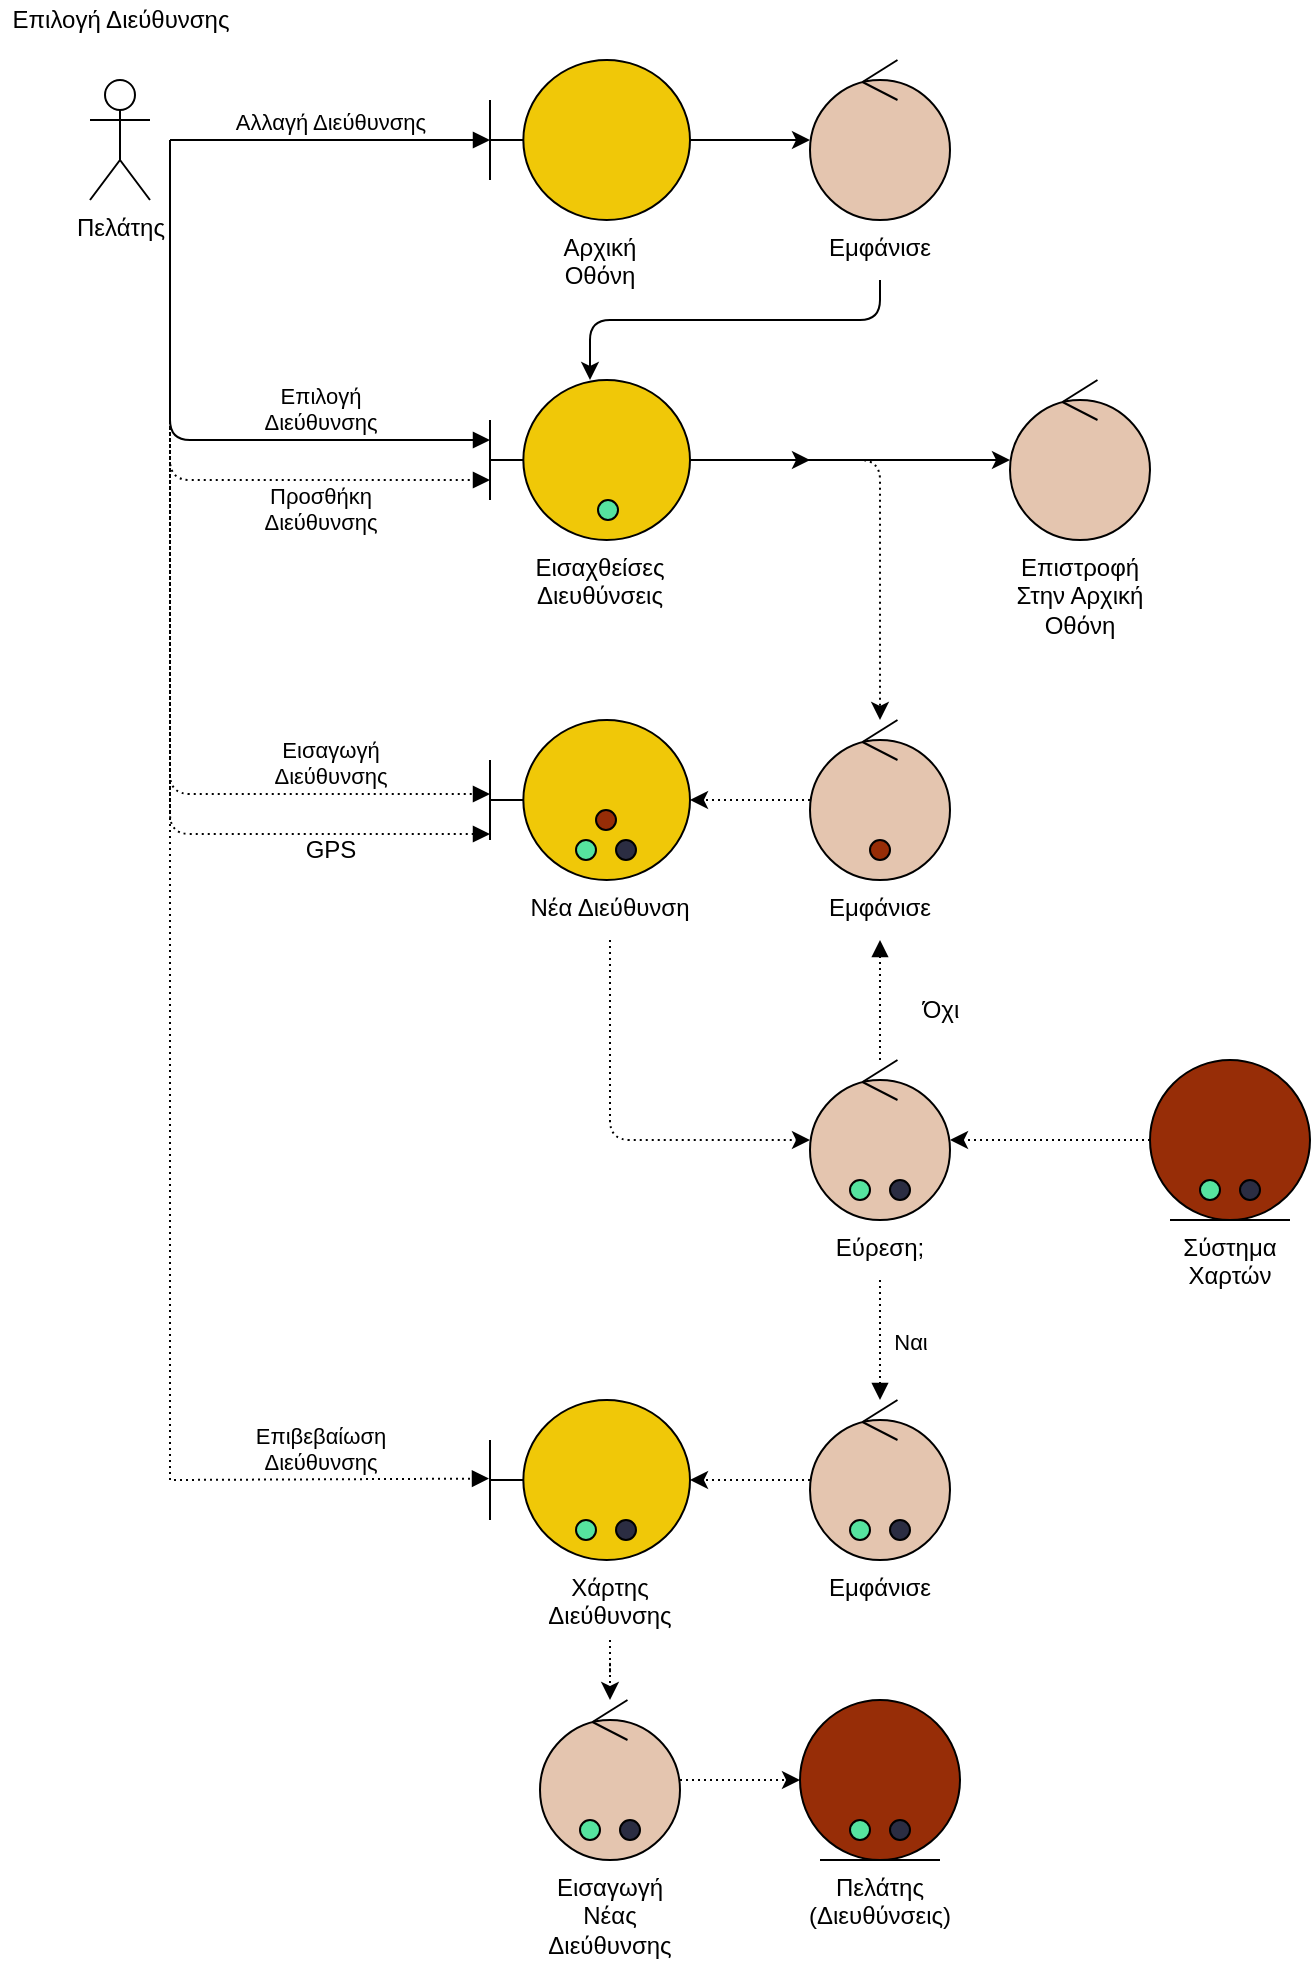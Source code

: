 <mxfile version="18.0.4" type="device"><diagram id="sh6zrlFoDXqszDik7DtE" name="Page-1"><mxGraphModel dx="235" dy="188" grid="1" gridSize="10" guides="1" tooltips="1" connect="1" arrows="1" fold="1" page="1" pageScale="1" pageWidth="850" pageHeight="1100" math="0" shadow="0"><root><mxCell id="0"/><mxCell id="1" parent="0"/><mxCell id="iMoCURkLBMhwjLPHTY4Y-222" value="Πελάτης" style="shape=umlActor;verticalLabelPosition=bottom;verticalAlign=top;html=1;labelBackgroundColor=none;align=center;" parent="1" vertex="1"><mxGeometry x="325" y="430" width="30" height="60" as="geometry"/></mxCell><mxCell id="iMoCURkLBMhwjLPHTY4Y-223" style="edgeStyle=orthogonalEdgeStyle;rounded=0;orthogonalLoop=1;jettySize=auto;html=1;labelBackgroundColor=none;align=center;" parent="1" source="iMoCURkLBMhwjLPHTY4Y-224" target="iMoCURkLBMhwjLPHTY4Y-227" edge="1"><mxGeometry relative="1" as="geometry"/></mxCell><mxCell id="iMoCURkLBMhwjLPHTY4Y-224" value="" style="shape=umlBoundary;whiteSpace=wrap;html=1;labelBackgroundColor=none;align=center;fillColor=#F0C808;" parent="1" vertex="1"><mxGeometry x="525" y="420" width="100" height="80" as="geometry"/></mxCell><mxCell id="iMoCURkLBMhwjLPHTY4Y-225" value="Αλλαγή Διεύθυνσης" style="html=1;verticalAlign=bottom;endArrow=block;rounded=0;labelBackgroundColor=none;align=center;" parent="1" target="iMoCURkLBMhwjLPHTY4Y-224" edge="1"><mxGeometry width="80" relative="1" as="geometry"><mxPoint x="365" y="460" as="sourcePoint"/><mxPoint x="705" y="540" as="targetPoint"/></mxGeometry></mxCell><mxCell id="iMoCURkLBMhwjLPHTY4Y-226" style="edgeStyle=orthogonalEdgeStyle;rounded=1;orthogonalLoop=1;jettySize=auto;html=1;exitX=0.5;exitY=1;exitDx=0;exitDy=0;labelBackgroundColor=none;align=center;" parent="1" source="iMoCURkLBMhwjLPHTY4Y-255" target="iMoCURkLBMhwjLPHTY4Y-230" edge="1"><mxGeometry relative="1" as="geometry"><Array as="points"><mxPoint x="720" y="550"/><mxPoint x="575" y="550"/></Array></mxGeometry></mxCell><mxCell id="iMoCURkLBMhwjLPHTY4Y-227" value="" style="ellipse;shape=umlControl;whiteSpace=wrap;html=1;labelBackgroundColor=none;align=center;fillColor=#E4C5AF;" parent="1" vertex="1"><mxGeometry x="685" y="420" width="70" height="80" as="geometry"/></mxCell><mxCell id="iMoCURkLBMhwjLPHTY4Y-228" style="edgeStyle=orthogonalEdgeStyle;rounded=0;orthogonalLoop=1;jettySize=auto;html=1;fillColor=#e51400;strokeColor=#000000;labelBackgroundColor=none;align=center;dashed=1;dashPattern=1 2;" parent="1" edge="1"><mxGeometry relative="1" as="geometry"><mxPoint x="625" y="620" as="sourcePoint"/><mxPoint x="685" y="620" as="targetPoint"/></mxGeometry></mxCell><mxCell id="iMoCURkLBMhwjLPHTY4Y-229" value="" style="edgeStyle=orthogonalEdgeStyle;rounded=1;orthogonalLoop=1;jettySize=auto;html=1;endArrow=classic;endFill=1;" parent="1" source="iMoCURkLBMhwjLPHTY4Y-230" target="iMoCURkLBMhwjLPHTY4Y-272" edge="1"><mxGeometry relative="1" as="geometry"><mxPoint x="685" y="620" as="targetPoint"/></mxGeometry></mxCell><mxCell id="iMoCURkLBMhwjLPHTY4Y-230" value="" style="shape=umlBoundary;whiteSpace=wrap;html=1;labelBackgroundColor=none;align=center;fillColor=#F0C808;" parent="1" vertex="1"><mxGeometry x="525" y="580" width="100" height="80" as="geometry"/></mxCell><mxCell id="iMoCURkLBMhwjLPHTY4Y-231" value="Επιλογή &lt;br&gt;Διεύθυνσης" style="html=1;verticalAlign=bottom;endArrow=block;rounded=1;labelBackgroundColor=none;align=center;" parent="1" edge="1"><mxGeometry x="0.452" width="80" relative="1" as="geometry"><mxPoint x="365" y="460" as="sourcePoint"/><mxPoint x="525" y="610" as="targetPoint"/><Array as="points"><mxPoint x="365" y="610"/></Array><mxPoint as="offset"/></mxGeometry></mxCell><mxCell id="iMoCURkLBMhwjLPHTY4Y-232" style="edgeStyle=orthogonalEdgeStyle;rounded=1;orthogonalLoop=1;jettySize=auto;html=1;fillColor=#e51400;strokeColor=#000000;labelBackgroundColor=none;align=center;dashed=1;dashPattern=1 2;" parent="1" source="iMoCURkLBMhwjLPHTY4Y-230" target="iMoCURkLBMhwjLPHTY4Y-247" edge="1"><mxGeometry relative="1" as="geometry"><Array as="points"/><mxPoint x="720" y="710" as="sourcePoint"/></mxGeometry></mxCell><mxCell id="iMoCURkLBMhwjLPHTY4Y-235" value="Προσθήκη&lt;br&gt;Διεύθυνσης" style="html=1;verticalAlign=bottom;endArrow=block;rounded=1;fillColor=#e51400;strokeColor=#000000;labelBackgroundColor=none;align=center;dashed=1;dashPattern=1 2;" parent="1" edge="1"><mxGeometry x="0.485" y="-30" width="80" relative="1" as="geometry"><mxPoint x="365" y="460" as="sourcePoint"/><mxPoint x="525" y="630" as="targetPoint"/><Array as="points"><mxPoint x="365" y="630"/></Array><mxPoint as="offset"/></mxGeometry></mxCell><mxCell id="iMoCURkLBMhwjLPHTY4Y-236" style="edgeStyle=orthogonalEdgeStyle;orthogonalLoop=1;jettySize=auto;html=1;fillColor=#0050ef;strokeColor=#000000;labelBackgroundColor=none;exitX=0.5;exitY=1;exitDx=0;exitDy=0;align=center;dashed=1;dashPattern=1 2;rounded=1;" parent="1" source="iMoCURkLBMhwjLPHTY4Y-258" target="iMoCURkLBMhwjLPHTY4Y-241" edge="1"><mxGeometry relative="1" as="geometry"><Array as="points"><mxPoint x="585" y="960"/></Array></mxGeometry></mxCell><mxCell id="iMoCURkLBMhwjLPHTY4Y-237" value="" style="shape=umlBoundary;whiteSpace=wrap;html=1;fillColor=#F0C808;fontColor=#ffffff;strokeColor=#000000;labelBackgroundColor=none;align=center;" parent="1" vertex="1"><mxGeometry x="525" y="750" width="100" height="80" as="geometry"/></mxCell><mxCell id="iMoCURkLBMhwjLPHTY4Y-238" value="Εισαγωγή&lt;br&gt;Διεύθυνσης" style="html=1;verticalAlign=bottom;endArrow=block;rounded=1;fillColor=#e51400;strokeColor=#000000;labelBackgroundColor=none;align=center;dashed=1;dashPattern=1 2;" parent="1" edge="1"><mxGeometry x="0.573" width="80" relative="1" as="geometry"><mxPoint x="365" y="570" as="sourcePoint"/><mxPoint x="525" y="787" as="targetPoint"/><Array as="points"><mxPoint x="365" y="787"/></Array><mxPoint as="offset"/></mxGeometry></mxCell><mxCell id="iMoCURkLBMhwjLPHTY4Y-239" value="" style="shape=umlBoundary;whiteSpace=wrap;html=1;fillColor=#F0C808;fontColor=#ffffff;strokeColor=#000000;labelBackgroundColor=none;align=center;" parent="1" vertex="1"><mxGeometry x="525" y="1090" width="100" height="80" as="geometry"/></mxCell><mxCell id="iMoCURkLBMhwjLPHTY4Y-240" style="edgeStyle=orthogonalEdgeStyle;rounded=0;orthogonalLoop=1;jettySize=auto;html=1;fillColor=#e51400;strokeColor=#000000;labelBackgroundColor=none;align=center;dashed=1;dashPattern=1 2;" parent="1" source="iMoCURkLBMhwjLPHTY4Y-244" target="iMoCURkLBMhwjLPHTY4Y-241" edge="1"><mxGeometry relative="1" as="geometry"/></mxCell><mxCell id="iMoCURkLBMhwjLPHTY4Y-241" value="" style="ellipse;shape=umlControl;whiteSpace=wrap;html=1;fillColor=#E4C5AF;fontColor=#ffffff;strokeColor=#000000;labelBackgroundColor=none;align=center;" parent="1" vertex="1"><mxGeometry x="685" y="920" width="70" height="80" as="geometry"/></mxCell><mxCell id="iMoCURkLBMhwjLPHTY4Y-242" style="edgeStyle=orthogonalEdgeStyle;rounded=0;orthogonalLoop=1;jettySize=auto;html=1;fillColor=#e51400;strokeColor=#000000;labelBackgroundColor=none;align=center;dashed=1;dashPattern=1 2;" parent="1" source="iMoCURkLBMhwjLPHTY4Y-243" target="iMoCURkLBMhwjLPHTY4Y-239" edge="1"><mxGeometry relative="1" as="geometry"/></mxCell><mxCell id="iMoCURkLBMhwjLPHTY4Y-243" value="" style="ellipse;shape=umlControl;whiteSpace=wrap;html=1;fillColor=#E4C5AF;fontColor=#ffffff;strokeColor=#000000;labelBackgroundColor=none;align=center;" parent="1" vertex="1"><mxGeometry x="685" y="1090" width="70" height="80" as="geometry"/></mxCell><mxCell id="iMoCURkLBMhwjLPHTY4Y-244" value="" style="ellipse;shape=umlEntity;whiteSpace=wrap;html=1;fillColor=#972D07;fontColor=#ffffff;strokeColor=#000000;labelBackgroundColor=none;align=center;" parent="1" vertex="1"><mxGeometry x="855" y="920" width="80" height="80" as="geometry"/></mxCell><mxCell id="iMoCURkLBMhwjLPHTY4Y-245" value="Ναι" style="html=1;verticalAlign=bottom;endArrow=block;rounded=0;fillColor=#e51400;strokeColor=#000000;labelBackgroundColor=none;exitX=0.5;exitY=1;exitDx=0;exitDy=0;align=center;dashed=1;dashPattern=1 2;" parent="1" source="iMoCURkLBMhwjLPHTY4Y-261" target="iMoCURkLBMhwjLPHTY4Y-243" edge="1"><mxGeometry x="0.333" y="15" width="80" relative="1" as="geometry"><mxPoint x="745" y="940" as="sourcePoint"/><mxPoint x="675" y="990" as="targetPoint"/><mxPoint as="offset"/></mxGeometry></mxCell><mxCell id="iMoCURkLBMhwjLPHTY4Y-246" style="edgeStyle=orthogonalEdgeStyle;rounded=0;orthogonalLoop=1;jettySize=auto;html=1;fillColor=#e3c800;strokeColor=#000000;labelBackgroundColor=none;align=center;dashed=1;dashPattern=1 2;" parent="1" source="iMoCURkLBMhwjLPHTY4Y-247" target="iMoCURkLBMhwjLPHTY4Y-237" edge="1"><mxGeometry relative="1" as="geometry"/></mxCell><mxCell id="iMoCURkLBMhwjLPHTY4Y-247" value="" style="ellipse;shape=umlControl;whiteSpace=wrap;html=1;fillColor=#E4C5AF;fontColor=#000000;strokeColor=#000000;labelBackgroundColor=none;align=center;" parent="1" vertex="1"><mxGeometry x="685" y="750" width="70" height="80" as="geometry"/></mxCell><mxCell id="iMoCURkLBMhwjLPHTY4Y-248" value="" style="html=1;verticalAlign=bottom;endArrow=block;rounded=0;fillColor=#f0a30a;strokeColor=#000000;labelBackgroundColor=none;align=center;entryX=0.5;entryY=1;entryDx=0;entryDy=0;dashed=1;dashPattern=1 2;" parent="1" source="iMoCURkLBMhwjLPHTY4Y-241" target="iMoCURkLBMhwjLPHTY4Y-259" edge="1"><mxGeometry x="-0.667" y="-30" width="80" relative="1" as="geometry"><mxPoint x="792.79" y="894.83" as="sourcePoint"/><mxPoint x="767.365" y="945.27" as="targetPoint"/><mxPoint as="offset"/></mxGeometry></mxCell><mxCell id="iMoCURkLBMhwjLPHTY4Y-249" value="Επιβεβαίωση &lt;br&gt;Διεύθυνσης" style="html=1;verticalAlign=bottom;endArrow=block;rounded=0;fillColor=#e51400;strokeColor=#000000;entryX=-0.005;entryY=0.491;entryDx=0;entryDy=0;entryPerimeter=0;labelBackgroundColor=none;align=center;dashed=1;dashPattern=1 2;" parent="1" target="iMoCURkLBMhwjLPHTY4Y-239" edge="1"><mxGeometry x="0.751" width="80" relative="1" as="geometry"><mxPoint x="365" y="610" as="sourcePoint"/><mxPoint x="515" y="1090" as="targetPoint"/><Array as="points"><mxPoint x="365" y="1130"/></Array><mxPoint as="offset"/></mxGeometry></mxCell><mxCell id="iMoCURkLBMhwjLPHTY4Y-250" value="" style="html=1;verticalAlign=bottom;endArrow=block;rounded=1;fillColor=#0050ef;strokeColor=#000000;labelBackgroundColor=none;align=center;dashed=1;dashPattern=1 2;" parent="1" edge="1"><mxGeometry x="0.572" y="-3" width="80" relative="1" as="geometry"><mxPoint x="365" y="570" as="sourcePoint"/><mxPoint x="525" y="807" as="targetPoint"/><Array as="points"><mxPoint x="365" y="807"/></Array><mxPoint as="offset"/></mxGeometry></mxCell><mxCell id="iMoCURkLBMhwjLPHTY4Y-253" value="Επιλογή Διεύθυνσης" style="text;html=1;align=center;verticalAlign=middle;resizable=0;points=[];autosize=1;strokeColor=none;fillColor=none;labelBackgroundColor=none;" parent="1" vertex="1"><mxGeometry x="280" y="390" width="120" height="20" as="geometry"/></mxCell><mxCell id="iMoCURkLBMhwjLPHTY4Y-254" value="&lt;meta charset=&quot;utf-8&quot;&gt;&lt;span style=&quot;color: rgb(0, 0, 0); font-family: helvetica; font-size: 12px; font-style: normal; font-weight: 400; letter-spacing: normal; text-indent: 0px; text-transform: none; word-spacing: 0px; display: inline; float: none;&quot;&gt;Αρχική&lt;/span&gt;&lt;br style=&quot;color: rgb(0, 0, 0); font-family: helvetica; font-size: 12px; font-style: normal; font-weight: 400; letter-spacing: normal; text-indent: 0px; text-transform: none; word-spacing: 0px;&quot;&gt;&lt;span style=&quot;color: rgb(0, 0, 0); font-family: helvetica; font-size: 12px; font-style: normal; font-weight: 400; letter-spacing: normal; text-indent: 0px; text-transform: none; word-spacing: 0px; display: inline; float: none;&quot;&gt;Οθόνη&lt;/span&gt;" style="text;whiteSpace=wrap;html=1;align=center;labelBackgroundColor=none;" parent="1" vertex="1"><mxGeometry x="545" y="500" width="70" height="40" as="geometry"/></mxCell><mxCell id="iMoCURkLBMhwjLPHTY4Y-255" value="&lt;meta charset=&quot;utf-8&quot;&gt;&lt;span style=&quot;color: rgb(0, 0, 0); font-family: helvetica; font-size: 12px; font-style: normal; font-weight: 400; letter-spacing: normal; text-indent: 0px; text-transform: none; word-spacing: 0px; display: inline; float: none;&quot;&gt;Εμφάνισε&lt;/span&gt;" style="text;whiteSpace=wrap;html=1;align=center;labelBackgroundColor=none;" parent="1" vertex="1"><mxGeometry x="680" y="500" width="80" height="30" as="geometry"/></mxCell><mxCell id="iMoCURkLBMhwjLPHTY4Y-256" value="&lt;meta charset=&quot;utf-8&quot;&gt;&lt;span style=&quot;color: rgb(0, 0, 0); font-family: helvetica; font-size: 12px; font-style: normal; font-weight: 400; letter-spacing: normal; text-indent: 0px; text-transform: none; word-spacing: 0px; display: inline; float: none;&quot;&gt;Εισαχθείσες&lt;/span&gt;&lt;br style=&quot;color: rgb(0, 0, 0); font-family: helvetica; font-size: 12px; font-style: normal; font-weight: 400; letter-spacing: normal; text-indent: 0px; text-transform: none; word-spacing: 0px;&quot;&gt;&lt;span style=&quot;color: rgb(0, 0, 0); font-family: helvetica; font-size: 12px; font-style: normal; font-weight: 400; letter-spacing: normal; text-indent: 0px; text-transform: none; word-spacing: 0px; display: inline; float: none;&quot;&gt;Διευθύνσεις&lt;/span&gt;" style="text;whiteSpace=wrap;html=1;labelBackgroundColor=none;align=center;" parent="1" vertex="1"><mxGeometry x="530" y="660" width="100" height="40" as="geometry"/></mxCell><mxCell id="iMoCURkLBMhwjLPHTY4Y-258" value="&lt;meta charset=&quot;utf-8&quot;&gt;&lt;span style=&quot;font-family: helvetica; font-size: 12px; font-style: normal; font-weight: 400; letter-spacing: normal; text-indent: 0px; text-transform: none; word-spacing: 0px; display: inline; float: none;&quot;&gt;Νέα Διεύθυνση&lt;/span&gt;" style="text;whiteSpace=wrap;html=1;fontColor=#000000;align=center;labelBackgroundColor=none;" parent="1" vertex="1"><mxGeometry x="530" y="830" width="110" height="30" as="geometry"/></mxCell><mxCell id="iMoCURkLBMhwjLPHTY4Y-259" value="&lt;meta charset=&quot;utf-8&quot;&gt;&lt;span style=&quot;color: rgb(0, 0, 0); font-family: helvetica; font-size: 12px; font-style: normal; font-weight: 400; letter-spacing: normal; text-indent: 0px; text-transform: none; word-spacing: 0px; display: inline; float: none;&quot;&gt;Εμφάνισε&lt;/span&gt;" style="text;whiteSpace=wrap;html=1;fontColor=#000000;labelBackgroundColor=none;align=center;" parent="1" vertex="1"><mxGeometry x="680" y="830" width="80" height="30" as="geometry"/></mxCell><mxCell id="iMoCURkLBMhwjLPHTY4Y-260" value="&lt;meta charset=&quot;utf-8&quot;&gt;&lt;span style=&quot;font-family: helvetica; font-size: 12px; font-style: normal; font-weight: 400; letter-spacing: normal; text-indent: 0px; text-transform: none; word-spacing: 0px; display: inline; float: none;&quot;&gt;Σύστημα&lt;/span&gt;&lt;br style=&quot;font-family: helvetica; font-size: 12px; font-style: normal; font-weight: 400; letter-spacing: normal; text-indent: 0px; text-transform: none; word-spacing: 0px;&quot;&gt;&lt;span style=&quot;font-family: helvetica; font-size: 12px; font-style: normal; font-weight: 400; letter-spacing: normal; text-indent: 0px; text-transform: none; word-spacing: 0px; display: inline; float: none;&quot;&gt;Χαρτών&lt;/span&gt;" style="text;whiteSpace=wrap;html=1;fontColor=#000000;align=center;labelBackgroundColor=none;" parent="1" vertex="1"><mxGeometry x="855" y="1000" width="80" height="40" as="geometry"/></mxCell><mxCell id="iMoCURkLBMhwjLPHTY4Y-261" value="&lt;meta charset=&quot;utf-8&quot;&gt;&lt;span style=&quot;font-family: helvetica; font-size: 12px; font-style: normal; font-weight: 400; letter-spacing: normal; text-indent: 0px; text-transform: none; word-spacing: 0px; display: inline; float: none;&quot;&gt;Εύρεση;&lt;/span&gt;" style="text;whiteSpace=wrap;html=1;fontColor=#000000;align=center;labelBackgroundColor=none;" parent="1" vertex="1"><mxGeometry x="685" y="1000" width="70" height="30" as="geometry"/></mxCell><mxCell id="iMoCURkLBMhwjLPHTY4Y-263" style="edgeStyle=orthogonalEdgeStyle;rounded=1;orthogonalLoop=1;jettySize=auto;html=1;endArrow=classic;endFill=1;dashed=1;dashPattern=1 2;" parent="1" source="iMoCURkLBMhwjLPHTY4Y-264" target="iMoCURkLBMhwjLPHTY4Y-270" edge="1"><mxGeometry relative="1" as="geometry"/></mxCell><mxCell id="iMoCURkLBMhwjLPHTY4Y-264" value="&lt;meta charset=&quot;utf-8&quot;&gt;&lt;span style=&quot;font-family: helvetica; font-size: 12px; font-style: normal; font-weight: 400; letter-spacing: normal; text-indent: 0px; text-transform: none; word-spacing: 0px; display: inline; float: none;&quot;&gt;Χάρτης&lt;/span&gt;&lt;br style=&quot;font-family: helvetica; font-size: 12px; font-style: normal; font-weight: 400; letter-spacing: normal; text-indent: 0px; text-transform: none; word-spacing: 0px;&quot;&gt;&lt;span style=&quot;font-family: helvetica; font-size: 12px; font-style: normal; font-weight: 400; letter-spacing: normal; text-indent: 0px; text-transform: none; word-spacing: 0px; display: inline; float: none;&quot;&gt;Διεύθυνσης&lt;/span&gt;" style="text;whiteSpace=wrap;html=1;fontColor=#000000;align=center;labelBackgroundColor=none;" parent="1" vertex="1"><mxGeometry x="540" y="1170" width="90" height="40" as="geometry"/></mxCell><mxCell id="iMoCURkLBMhwjLPHTY4Y-265" value="&lt;meta charset=&quot;utf-8&quot;&gt;&lt;span style=&quot;font-family: helvetica; font-size: 12px; font-style: normal; font-weight: 400; letter-spacing: normal; text-indent: 0px; text-transform: none; word-spacing: 0px; display: inline; float: none;&quot;&gt;Εμφάνισε&lt;/span&gt;" style="text;whiteSpace=wrap;html=1;fontColor=#000000;align=center;labelBackgroundColor=none;" parent="1" vertex="1"><mxGeometry x="680" y="1170" width="80" height="30" as="geometry"/></mxCell><mxCell id="iMoCURkLBMhwjLPHTY4Y-266" value="" style="ellipse;shape=umlEntity;whiteSpace=wrap;html=1;fillColor=#972D07;" parent="1" vertex="1"><mxGeometry x="680" y="1240" width="80" height="80" as="geometry"/></mxCell><mxCell id="iMoCURkLBMhwjLPHTY4Y-268" value="Πελάτης&lt;br&gt;(Διευθύνσεις)" style="text;whiteSpace=wrap;html=1;fontColor=#000000;align=center;labelBackgroundColor=none;" parent="1" vertex="1"><mxGeometry x="680" y="1320" width="80" height="40" as="geometry"/></mxCell><mxCell id="iMoCURkLBMhwjLPHTY4Y-269" style="edgeStyle=orthogonalEdgeStyle;rounded=1;orthogonalLoop=1;jettySize=auto;html=1;entryX=0;entryY=0.5;entryDx=0;entryDy=0;endArrow=classic;endFill=1;dashed=1;dashPattern=1 2;" parent="1" source="iMoCURkLBMhwjLPHTY4Y-270" target="iMoCURkLBMhwjLPHTY4Y-266" edge="1"><mxGeometry relative="1" as="geometry"/></mxCell><mxCell id="iMoCURkLBMhwjLPHTY4Y-270" value="" style="ellipse;shape=umlControl;whiteSpace=wrap;html=1;fillColor=#E4C5AF;fontColor=#ffffff;strokeColor=#000000;labelBackgroundColor=none;align=center;" parent="1" vertex="1"><mxGeometry x="550" y="1240" width="70" height="80" as="geometry"/></mxCell><mxCell id="iMoCURkLBMhwjLPHTY4Y-271" value="&lt;font face=&quot;helvetica&quot;&gt;Εισαγωγή&lt;br&gt;Νέας&lt;br&gt;Διεύθυνσης&lt;br&gt;&lt;/font&gt;" style="text;whiteSpace=wrap;html=1;fontColor=#000000;align=center;labelBackgroundColor=none;" parent="1" vertex="1"><mxGeometry x="545" y="1320" width="80" height="30" as="geometry"/></mxCell><mxCell id="iMoCURkLBMhwjLPHTY4Y-272" value="" style="ellipse;shape=umlControl;whiteSpace=wrap;html=1;fillColor=#E4C5AF;fontColor=#ffffff;strokeColor=#000000;labelBackgroundColor=none;align=center;" parent="1" vertex="1"><mxGeometry x="785" y="580" width="70" height="80" as="geometry"/></mxCell><mxCell id="iMoCURkLBMhwjLPHTY4Y-273" value="&lt;font face=&quot;helvetica&quot;&gt;Επιστροφή&lt;br&gt;Στην Αρχική&lt;br&gt;Οθόνη&lt;br&gt;&lt;/font&gt;" style="text;whiteSpace=wrap;html=1;align=center;labelBackgroundColor=none;fontColor=#000000;" parent="1" vertex="1"><mxGeometry x="745" y="660" width="150" height="30" as="geometry"/></mxCell><mxCell id="iMoCURkLBMhwjLPHTY4Y-276" value="" style="shape=ellipse;fillColor=#56E39F;strokeColor=default;html=1;sketch=0;" parent="1" vertex="1"><mxGeometry x="579" y="640" width="10" height="10" as="geometry"/></mxCell><mxCell id="iMoCURkLBMhwjLPHTY4Y-279" value="" style="shape=ellipse;fillColor=#56E39F;strokeColor=default;html=1;sketch=0;" parent="1" vertex="1"><mxGeometry x="568" y="810" width="10" height="10" as="geometry"/></mxCell><mxCell id="iMoCURkLBMhwjLPHTY4Y-281" value="" style="shape=ellipse;fillColor=#56E39F;strokeColor=default;html=1;sketch=0;" parent="1" vertex="1"><mxGeometry x="705" y="980" width="10" height="10" as="geometry"/></mxCell><mxCell id="iMoCURkLBMhwjLPHTY4Y-282" value="" style="shape=ellipse;fillColor=#56E39F;strokeColor=default;html=1;sketch=0;" parent="1" vertex="1"><mxGeometry x="568" y="1150" width="10" height="10" as="geometry"/></mxCell><mxCell id="iMoCURkLBMhwjLPHTY4Y-284" value="" style="shape=ellipse;fillColor=#56E39F;strokeColor=default;html=1;sketch=0;" parent="1" vertex="1"><mxGeometry x="570" y="1300" width="10" height="10" as="geometry"/></mxCell><mxCell id="iMoCURkLBMhwjLPHTY4Y-285" value="" style="shape=ellipse;fillColor=#56E39F;strokeColor=default;html=1;sketch=0;" parent="1" vertex="1"><mxGeometry x="705" y="1300" width="10" height="10" as="geometry"/></mxCell><mxCell id="iMoCURkLBMhwjLPHTY4Y-287" value="GPS" style="text;html=1;align=center;verticalAlign=middle;resizable=0;points=[];autosize=1;strokeColor=none;fillColor=none;" parent="1" vertex="1"><mxGeometry x="425" y="805" width="40" height="20" as="geometry"/></mxCell><mxCell id="iMoCURkLBMhwjLPHTY4Y-288" value="" style="shape=ellipse;fillColor=#2B2D42;strokeColor=default;html=1;sketch=0;" parent="1" vertex="1"><mxGeometry x="588" y="810" width="10" height="10" as="geometry"/></mxCell><mxCell id="iMoCURkLBMhwjLPHTY4Y-289" value="" style="shape=ellipse;fillColor=#2B2D42;strokeColor=default;html=1;sketch=0;" parent="1" vertex="1"><mxGeometry x="725" y="980" width="10" height="10" as="geometry"/></mxCell><mxCell id="iMoCURkLBMhwjLPHTY4Y-290" value="" style="shape=ellipse;fillColor=#2B2D42;strokeColor=default;html=1;sketch=0;" parent="1" vertex="1"><mxGeometry x="725" y="1150" width="10" height="10" as="geometry"/></mxCell><mxCell id="iMoCURkLBMhwjLPHTY4Y-291" value="" style="shape=ellipse;fillColor=#2B2D42;strokeColor=default;html=1;sketch=0;" parent="1" vertex="1"><mxGeometry x="588" y="1150" width="10" height="10" as="geometry"/></mxCell><mxCell id="iMoCURkLBMhwjLPHTY4Y-293" value="" style="shape=ellipse;fillColor=#2B2D42;strokeColor=default;html=1;sketch=0;" parent="1" vertex="1"><mxGeometry x="590" y="1300" width="10" height="10" as="geometry"/></mxCell><mxCell id="iMoCURkLBMhwjLPHTY4Y-294" value="" style="shape=ellipse;fillColor=#2B2D42;strokeColor=default;html=1;sketch=0;" parent="1" vertex="1"><mxGeometry x="725" y="1300" width="10" height="10" as="geometry"/></mxCell><mxCell id="iMoCURkLBMhwjLPHTY4Y-296" value="" style="shape=ellipse;fillColor=#56E39F;strokeColor=default;html=1;sketch=0;" parent="1" vertex="1"><mxGeometry x="705" y="1150" width="10" height="10" as="geometry"/></mxCell><mxCell id="iMoCURkLBMhwjLPHTY4Y-302" value="Όχι" style="text;html=1;align=center;verticalAlign=middle;resizable=0;points=[];autosize=1;strokeColor=none;fillColor=none;" parent="1" vertex="1"><mxGeometry x="735" y="885" width="30" height="20" as="geometry"/></mxCell><mxCell id="iMoCURkLBMhwjLPHTY4Y-303" value="" style="shape=ellipse;fillColor=#972D07;strokeColor=default;html=1;sketch=0;" parent="1" vertex="1"><mxGeometry x="715" y="810" width="10" height="10" as="geometry"/></mxCell><mxCell id="iMoCURkLBMhwjLPHTY4Y-304" value="" style="shape=ellipse;fillColor=#972D07;strokeColor=default;html=1;sketch=0;" parent="1" vertex="1"><mxGeometry x="578" y="795" width="10" height="10" as="geometry"/></mxCell><mxCell id="lccqutUIwrQvuNOKX2fe-1" value="" style="shape=ellipse;fillColor=#56E39F;strokeColor=default;html=1;sketch=0;" vertex="1" parent="1"><mxGeometry x="880" y="980" width="10" height="10" as="geometry"/></mxCell><mxCell id="lccqutUIwrQvuNOKX2fe-2" value="" style="shape=ellipse;fillColor=#2B2D42;strokeColor=default;html=1;sketch=0;" vertex="1" parent="1"><mxGeometry x="900" y="980" width="10" height="10" as="geometry"/></mxCell></root></mxGraphModel></diagram></mxfile>